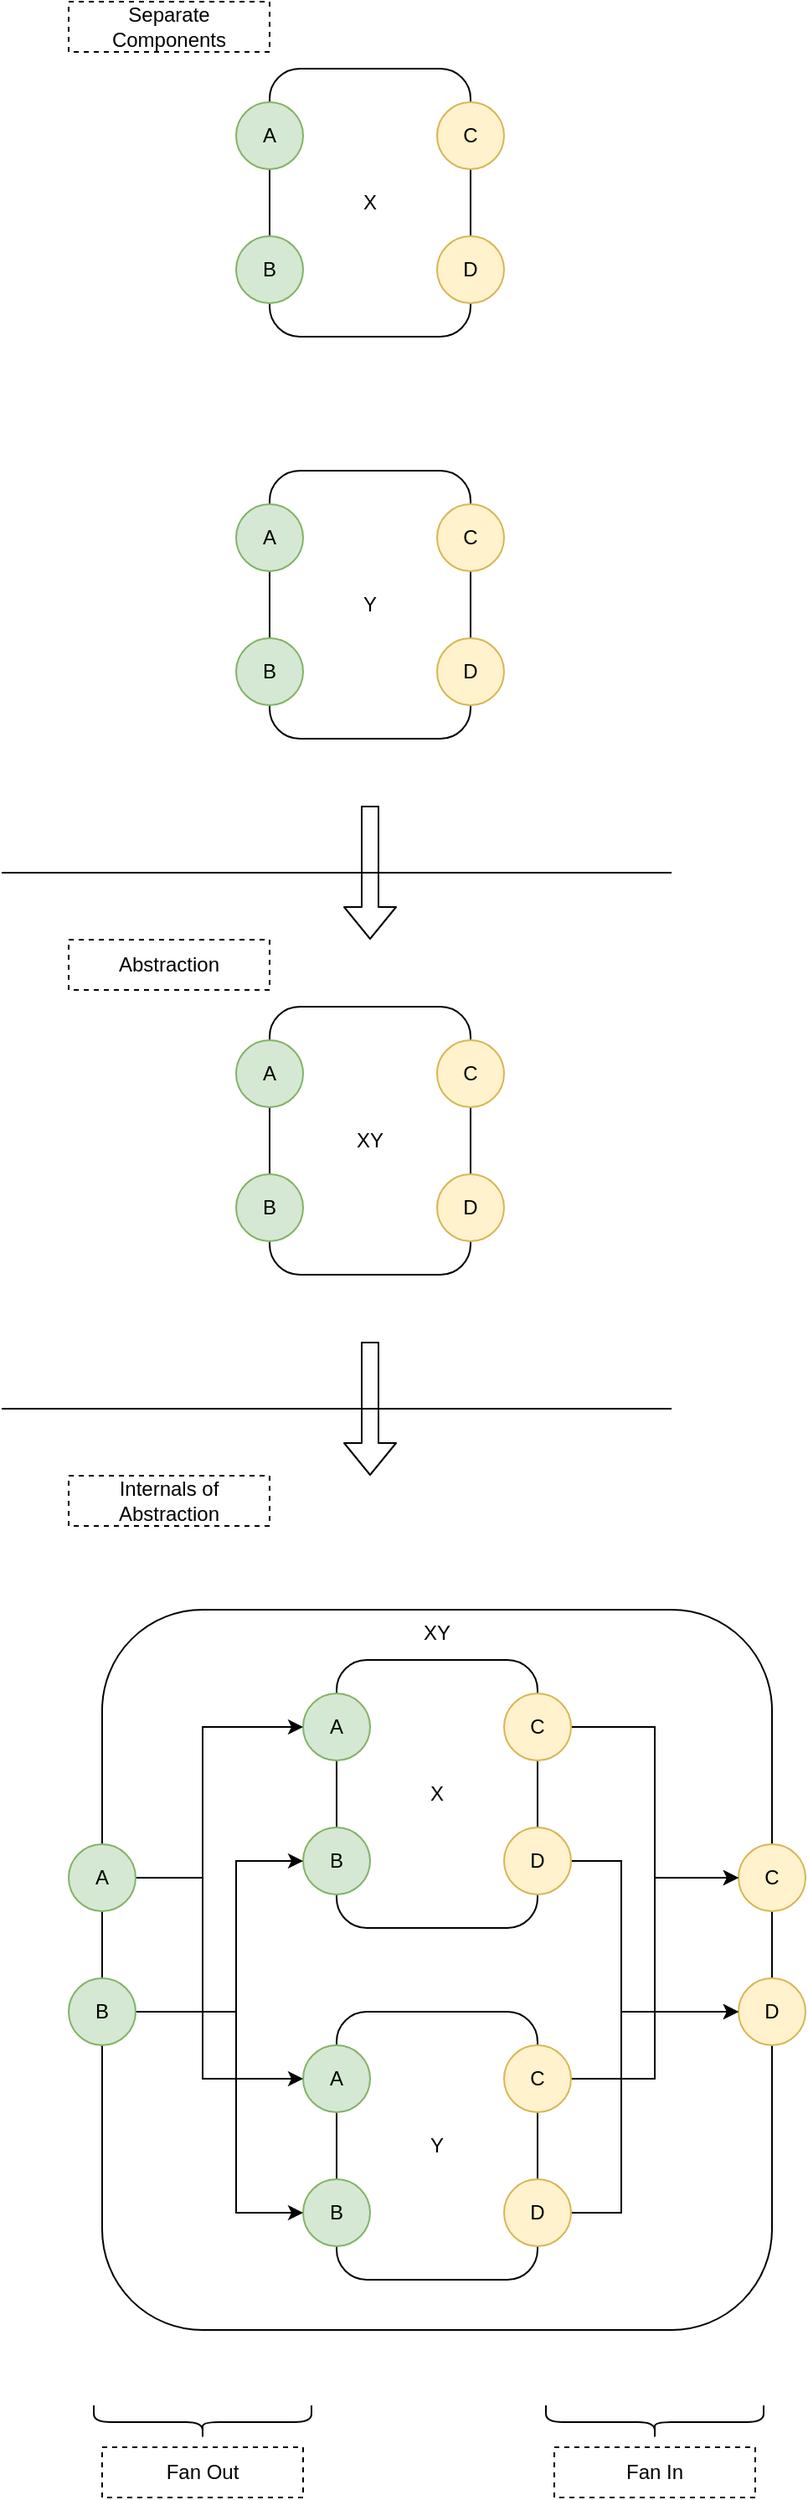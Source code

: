 <mxfile version="14.6.13" type="device"><diagram id="ByHABOrpkg1PTT1p-3sI" name="Page-1"><mxGraphModel dx="1106" dy="782" grid="1" gridSize="10" guides="1" tooltips="1" connect="1" arrows="1" fold="1" page="1" pageScale="1" pageWidth="1100" pageHeight="850" math="0" shadow="0"><root><mxCell id="0"/><mxCell id="1" parent="0"/><mxCell id="iYJHoWjDMBaE_s7v245b-41" value="XY" style="rounded=1;whiteSpace=wrap;html=1;verticalAlign=top;" vertex="1" parent="1"><mxGeometry x="100" y="1040" width="400" height="430" as="geometry"/></mxCell><mxCell id="iYJHoWjDMBaE_s7v245b-1" value="X" style="rounded=1;whiteSpace=wrap;html=1;" vertex="1" parent="1"><mxGeometry x="200" y="120" width="120" height="160" as="geometry"/></mxCell><mxCell id="iYJHoWjDMBaE_s7v245b-2" value="A" style="ellipse;whiteSpace=wrap;html=1;aspect=fixed;fillColor=#d5e8d4;strokeColor=#82b366;" vertex="1" parent="1"><mxGeometry x="180" y="140" width="40" height="40" as="geometry"/></mxCell><mxCell id="iYJHoWjDMBaE_s7v245b-3" value="B" style="ellipse;whiteSpace=wrap;html=1;aspect=fixed;fillColor=#d5e8d4;strokeColor=#82b366;" vertex="1" parent="1"><mxGeometry x="180" y="220" width="40" height="40" as="geometry"/></mxCell><mxCell id="iYJHoWjDMBaE_s7v245b-4" value="C" style="ellipse;whiteSpace=wrap;html=1;aspect=fixed;fillColor=#fff2cc;strokeColor=#d6b656;" vertex="1" parent="1"><mxGeometry x="300" y="140" width="40" height="40" as="geometry"/></mxCell><mxCell id="iYJHoWjDMBaE_s7v245b-5" value="D" style="ellipse;whiteSpace=wrap;html=1;aspect=fixed;fillColor=#fff2cc;strokeColor=#d6b656;" vertex="1" parent="1"><mxGeometry x="300" y="220" width="40" height="40" as="geometry"/></mxCell><mxCell id="iYJHoWjDMBaE_s7v245b-6" value="Y" style="rounded=1;whiteSpace=wrap;html=1;" vertex="1" parent="1"><mxGeometry x="200" y="360" width="120" height="160" as="geometry"/></mxCell><mxCell id="iYJHoWjDMBaE_s7v245b-7" value="A" style="ellipse;whiteSpace=wrap;html=1;aspect=fixed;fillColor=#d5e8d4;strokeColor=#82b366;" vertex="1" parent="1"><mxGeometry x="180" y="380" width="40" height="40" as="geometry"/></mxCell><mxCell id="iYJHoWjDMBaE_s7v245b-8" value="B" style="ellipse;whiteSpace=wrap;html=1;aspect=fixed;fillColor=#d5e8d4;strokeColor=#82b366;" vertex="1" parent="1"><mxGeometry x="180" y="460" width="40" height="40" as="geometry"/></mxCell><mxCell id="iYJHoWjDMBaE_s7v245b-9" value="C" style="ellipse;whiteSpace=wrap;html=1;aspect=fixed;fillColor=#fff2cc;strokeColor=#d6b656;" vertex="1" parent="1"><mxGeometry x="300" y="380" width="40" height="40" as="geometry"/></mxCell><mxCell id="iYJHoWjDMBaE_s7v245b-10" value="D" style="ellipse;whiteSpace=wrap;html=1;aspect=fixed;fillColor=#fff2cc;strokeColor=#d6b656;" vertex="1" parent="1"><mxGeometry x="300" y="460" width="40" height="40" as="geometry"/></mxCell><mxCell id="iYJHoWjDMBaE_s7v245b-11" value="" style="endArrow=none;html=1;" edge="1" parent="1"><mxGeometry width="50" height="50" relative="1" as="geometry"><mxPoint x="40" y="600" as="sourcePoint"/><mxPoint x="440" y="600" as="targetPoint"/></mxGeometry></mxCell><mxCell id="iYJHoWjDMBaE_s7v245b-12" value="XY" style="rounded=1;whiteSpace=wrap;html=1;" vertex="1" parent="1"><mxGeometry x="200" y="680" width="120" height="160" as="geometry"/></mxCell><mxCell id="iYJHoWjDMBaE_s7v245b-13" value="A" style="ellipse;whiteSpace=wrap;html=1;aspect=fixed;fillColor=#d5e8d4;strokeColor=#82b366;" vertex="1" parent="1"><mxGeometry x="180" y="700" width="40" height="40" as="geometry"/></mxCell><mxCell id="iYJHoWjDMBaE_s7v245b-14" value="B" style="ellipse;whiteSpace=wrap;html=1;aspect=fixed;fillColor=#d5e8d4;strokeColor=#82b366;" vertex="1" parent="1"><mxGeometry x="180" y="780" width="40" height="40" as="geometry"/></mxCell><mxCell id="iYJHoWjDMBaE_s7v245b-15" value="C" style="ellipse;whiteSpace=wrap;html=1;aspect=fixed;fillColor=#fff2cc;strokeColor=#d6b656;" vertex="1" parent="1"><mxGeometry x="300" y="700" width="40" height="40" as="geometry"/></mxCell><mxCell id="iYJHoWjDMBaE_s7v245b-16" value="D" style="ellipse;whiteSpace=wrap;html=1;aspect=fixed;fillColor=#fff2cc;strokeColor=#d6b656;" vertex="1" parent="1"><mxGeometry x="300" y="780" width="40" height="40" as="geometry"/></mxCell><mxCell id="iYJHoWjDMBaE_s7v245b-23" value="Separate Components" style="rounded=0;whiteSpace=wrap;html=1;dashed=1;" vertex="1" parent="1"><mxGeometry x="80" y="80" width="120" height="30" as="geometry"/></mxCell><mxCell id="iYJHoWjDMBaE_s7v245b-24" value="Abstraction" style="rounded=0;whiteSpace=wrap;html=1;dashed=1;" vertex="1" parent="1"><mxGeometry x="80" y="640" width="120" height="30" as="geometry"/></mxCell><mxCell id="iYJHoWjDMBaE_s7v245b-25" value="" style="shape=flexArrow;endArrow=classic;html=1;" edge="1" parent="1"><mxGeometry width="50" height="50" relative="1" as="geometry"><mxPoint x="260" y="560" as="sourcePoint"/><mxPoint x="260" y="640" as="targetPoint"/></mxGeometry></mxCell><mxCell id="iYJHoWjDMBaE_s7v245b-26" value="X" style="rounded=1;whiteSpace=wrap;html=1;" vertex="1" parent="1"><mxGeometry x="240" y="1070" width="120" height="160" as="geometry"/></mxCell><mxCell id="iYJHoWjDMBaE_s7v245b-27" value="A" style="ellipse;whiteSpace=wrap;html=1;aspect=fixed;fillColor=#d5e8d4;strokeColor=#82b366;" vertex="1" parent="1"><mxGeometry x="220" y="1090" width="40" height="40" as="geometry"/></mxCell><mxCell id="iYJHoWjDMBaE_s7v245b-28" value="B" style="ellipse;whiteSpace=wrap;html=1;aspect=fixed;fillColor=#d5e8d4;strokeColor=#82b366;" vertex="1" parent="1"><mxGeometry x="220" y="1170" width="40" height="40" as="geometry"/></mxCell><mxCell id="iYJHoWjDMBaE_s7v245b-29" value="C" style="ellipse;whiteSpace=wrap;html=1;aspect=fixed;fillColor=#fff2cc;strokeColor=#d6b656;" vertex="1" parent="1"><mxGeometry x="480" y="1180" width="40" height="40" as="geometry"/></mxCell><mxCell id="iYJHoWjDMBaE_s7v245b-30" value="D" style="ellipse;whiteSpace=wrap;html=1;aspect=fixed;fillColor=#fff2cc;strokeColor=#d6b656;" vertex="1" parent="1"><mxGeometry x="480" y="1260" width="40" height="40" as="geometry"/></mxCell><mxCell id="iYJHoWjDMBaE_s7v245b-31" value="Y" style="rounded=1;whiteSpace=wrap;html=1;" vertex="1" parent="1"><mxGeometry x="240" y="1280" width="120" height="160" as="geometry"/></mxCell><mxCell id="iYJHoWjDMBaE_s7v245b-32" value="A" style="ellipse;whiteSpace=wrap;html=1;aspect=fixed;fillColor=#d5e8d4;strokeColor=#82b366;" vertex="1" parent="1"><mxGeometry x="220" y="1300" width="40" height="40" as="geometry"/></mxCell><mxCell id="iYJHoWjDMBaE_s7v245b-33" value="B" style="ellipse;whiteSpace=wrap;html=1;aspect=fixed;fillColor=#d5e8d4;strokeColor=#82b366;" vertex="1" parent="1"><mxGeometry x="220" y="1380" width="40" height="40" as="geometry"/></mxCell><mxCell id="iYJHoWjDMBaE_s7v245b-45" style="edgeStyle=orthogonalEdgeStyle;rounded=0;orthogonalLoop=1;jettySize=auto;html=1;exitX=1;exitY=0.5;exitDx=0;exitDy=0;" edge="1" parent="1" source="iYJHoWjDMBaE_s7v245b-34" target="iYJHoWjDMBaE_s7v245b-29"><mxGeometry relative="1" as="geometry"><Array as="points"><mxPoint x="430" y="1320"/><mxPoint x="430" y="1200"/></Array></mxGeometry></mxCell><mxCell id="iYJHoWjDMBaE_s7v245b-34" value="C" style="ellipse;whiteSpace=wrap;html=1;aspect=fixed;fillColor=#fff2cc;strokeColor=#d6b656;" vertex="1" parent="1"><mxGeometry x="340" y="1300" width="40" height="40" as="geometry"/></mxCell><mxCell id="iYJHoWjDMBaE_s7v245b-46" style="edgeStyle=orthogonalEdgeStyle;rounded=0;orthogonalLoop=1;jettySize=auto;html=1;exitX=1;exitY=0.5;exitDx=0;exitDy=0;entryX=0;entryY=0.5;entryDx=0;entryDy=0;" edge="1" parent="1" source="iYJHoWjDMBaE_s7v245b-35" target="iYJHoWjDMBaE_s7v245b-30"><mxGeometry relative="1" as="geometry"><Array as="points"><mxPoint x="410" y="1400"/><mxPoint x="410" y="1280"/></Array></mxGeometry></mxCell><mxCell id="iYJHoWjDMBaE_s7v245b-35" value="D" style="ellipse;whiteSpace=wrap;html=1;aspect=fixed;fillColor=#fff2cc;strokeColor=#d6b656;" vertex="1" parent="1"><mxGeometry x="340" y="1380" width="40" height="40" as="geometry"/></mxCell><mxCell id="iYJHoWjDMBaE_s7v245b-36" value="" style="endArrow=none;html=1;" edge="1" parent="1"><mxGeometry width="50" height="50" relative="1" as="geometry"><mxPoint x="40" y="920" as="sourcePoint"/><mxPoint x="440" y="920" as="targetPoint"/></mxGeometry></mxCell><mxCell id="iYJHoWjDMBaE_s7v245b-37" value="Internals of Abstraction" style="rounded=0;whiteSpace=wrap;html=1;dashed=1;" vertex="1" parent="1"><mxGeometry x="80" y="960" width="120" height="30" as="geometry"/></mxCell><mxCell id="iYJHoWjDMBaE_s7v245b-38" value="" style="shape=flexArrow;endArrow=classic;html=1;" edge="1" parent="1"><mxGeometry width="50" height="50" relative="1" as="geometry"><mxPoint x="260" y="880" as="sourcePoint"/><mxPoint x="260" y="960" as="targetPoint"/></mxGeometry></mxCell><mxCell id="iYJHoWjDMBaE_s7v245b-49" style="edgeStyle=orthogonalEdgeStyle;rounded=0;orthogonalLoop=1;jettySize=auto;html=1;exitX=1;exitY=0.5;exitDx=0;exitDy=0;" edge="1" parent="1" source="iYJHoWjDMBaE_s7v245b-39" target="iYJHoWjDMBaE_s7v245b-27"><mxGeometry relative="1" as="geometry"><Array as="points"><mxPoint x="160" y="1200"/><mxPoint x="160" y="1110"/></Array></mxGeometry></mxCell><mxCell id="iYJHoWjDMBaE_s7v245b-51" style="edgeStyle=orthogonalEdgeStyle;rounded=0;orthogonalLoop=1;jettySize=auto;html=1;exitX=1;exitY=0.5;exitDx=0;exitDy=0;" edge="1" parent="1" source="iYJHoWjDMBaE_s7v245b-39" target="iYJHoWjDMBaE_s7v245b-32"><mxGeometry relative="1" as="geometry"><Array as="points"><mxPoint x="160" y="1200"/><mxPoint x="160" y="1320"/></Array></mxGeometry></mxCell><mxCell id="iYJHoWjDMBaE_s7v245b-39" value="A" style="ellipse;whiteSpace=wrap;html=1;aspect=fixed;fillColor=#d5e8d4;strokeColor=#82b366;" vertex="1" parent="1"><mxGeometry x="80" y="1180" width="40" height="40" as="geometry"/></mxCell><mxCell id="iYJHoWjDMBaE_s7v245b-50" style="edgeStyle=orthogonalEdgeStyle;rounded=0;orthogonalLoop=1;jettySize=auto;html=1;exitX=1;exitY=0.5;exitDx=0;exitDy=0;" edge="1" parent="1" source="iYJHoWjDMBaE_s7v245b-40" target="iYJHoWjDMBaE_s7v245b-28"><mxGeometry relative="1" as="geometry"><Array as="points"><mxPoint x="180" y="1280"/><mxPoint x="180" y="1190"/></Array></mxGeometry></mxCell><mxCell id="iYJHoWjDMBaE_s7v245b-52" style="edgeStyle=orthogonalEdgeStyle;rounded=0;orthogonalLoop=1;jettySize=auto;html=1;exitX=1;exitY=0.5;exitDx=0;exitDy=0;" edge="1" parent="1" source="iYJHoWjDMBaE_s7v245b-40" target="iYJHoWjDMBaE_s7v245b-33"><mxGeometry relative="1" as="geometry"><Array as="points"><mxPoint x="180" y="1280"/><mxPoint x="180" y="1400"/></Array></mxGeometry></mxCell><mxCell id="iYJHoWjDMBaE_s7v245b-40" value="B" style="ellipse;whiteSpace=wrap;html=1;aspect=fixed;fillColor=#d5e8d4;strokeColor=#82b366;" vertex="1" parent="1"><mxGeometry x="80" y="1260" width="40" height="40" as="geometry"/></mxCell><mxCell id="iYJHoWjDMBaE_s7v245b-44" style="edgeStyle=orthogonalEdgeStyle;rounded=0;orthogonalLoop=1;jettySize=auto;html=1;exitX=1;exitY=0.5;exitDx=0;exitDy=0;entryX=0;entryY=0.5;entryDx=0;entryDy=0;" edge="1" parent="1" source="iYJHoWjDMBaE_s7v245b-42" target="iYJHoWjDMBaE_s7v245b-29"><mxGeometry relative="1" as="geometry"/></mxCell><mxCell id="iYJHoWjDMBaE_s7v245b-42" value="C" style="ellipse;whiteSpace=wrap;html=1;aspect=fixed;fillColor=#fff2cc;strokeColor=#d6b656;" vertex="1" parent="1"><mxGeometry x="340" y="1090" width="40" height="40" as="geometry"/></mxCell><mxCell id="iYJHoWjDMBaE_s7v245b-48" style="edgeStyle=orthogonalEdgeStyle;rounded=0;orthogonalLoop=1;jettySize=auto;html=1;exitX=1;exitY=0.5;exitDx=0;exitDy=0;" edge="1" parent="1" source="iYJHoWjDMBaE_s7v245b-43" target="iYJHoWjDMBaE_s7v245b-30"><mxGeometry relative="1" as="geometry"><Array as="points"><mxPoint x="410" y="1190"/><mxPoint x="410" y="1280"/></Array></mxGeometry></mxCell><mxCell id="iYJHoWjDMBaE_s7v245b-43" value="D" style="ellipse;whiteSpace=wrap;html=1;aspect=fixed;fillColor=#fff2cc;strokeColor=#d6b656;" vertex="1" parent="1"><mxGeometry x="340" y="1170" width="40" height="40" as="geometry"/></mxCell><mxCell id="iYJHoWjDMBaE_s7v245b-53" value="" style="shape=curlyBracket;whiteSpace=wrap;html=1;rounded=1;rotation=-90;" vertex="1" parent="1"><mxGeometry x="150" y="1460" width="20" height="130" as="geometry"/></mxCell><mxCell id="iYJHoWjDMBaE_s7v245b-54" value="" style="shape=curlyBracket;whiteSpace=wrap;html=1;rounded=1;rotation=-90;" vertex="1" parent="1"><mxGeometry x="420" y="1460" width="20" height="130" as="geometry"/></mxCell><mxCell id="iYJHoWjDMBaE_s7v245b-55" value="Fan Out" style="rounded=0;whiteSpace=wrap;html=1;dashed=1;" vertex="1" parent="1"><mxGeometry x="100" y="1540" width="120" height="30" as="geometry"/></mxCell><mxCell id="iYJHoWjDMBaE_s7v245b-56" value="Fan In" style="rounded=0;whiteSpace=wrap;html=1;dashed=1;" vertex="1" parent="1"><mxGeometry x="370" y="1540" width="120" height="30" as="geometry"/></mxCell></root></mxGraphModel></diagram></mxfile>